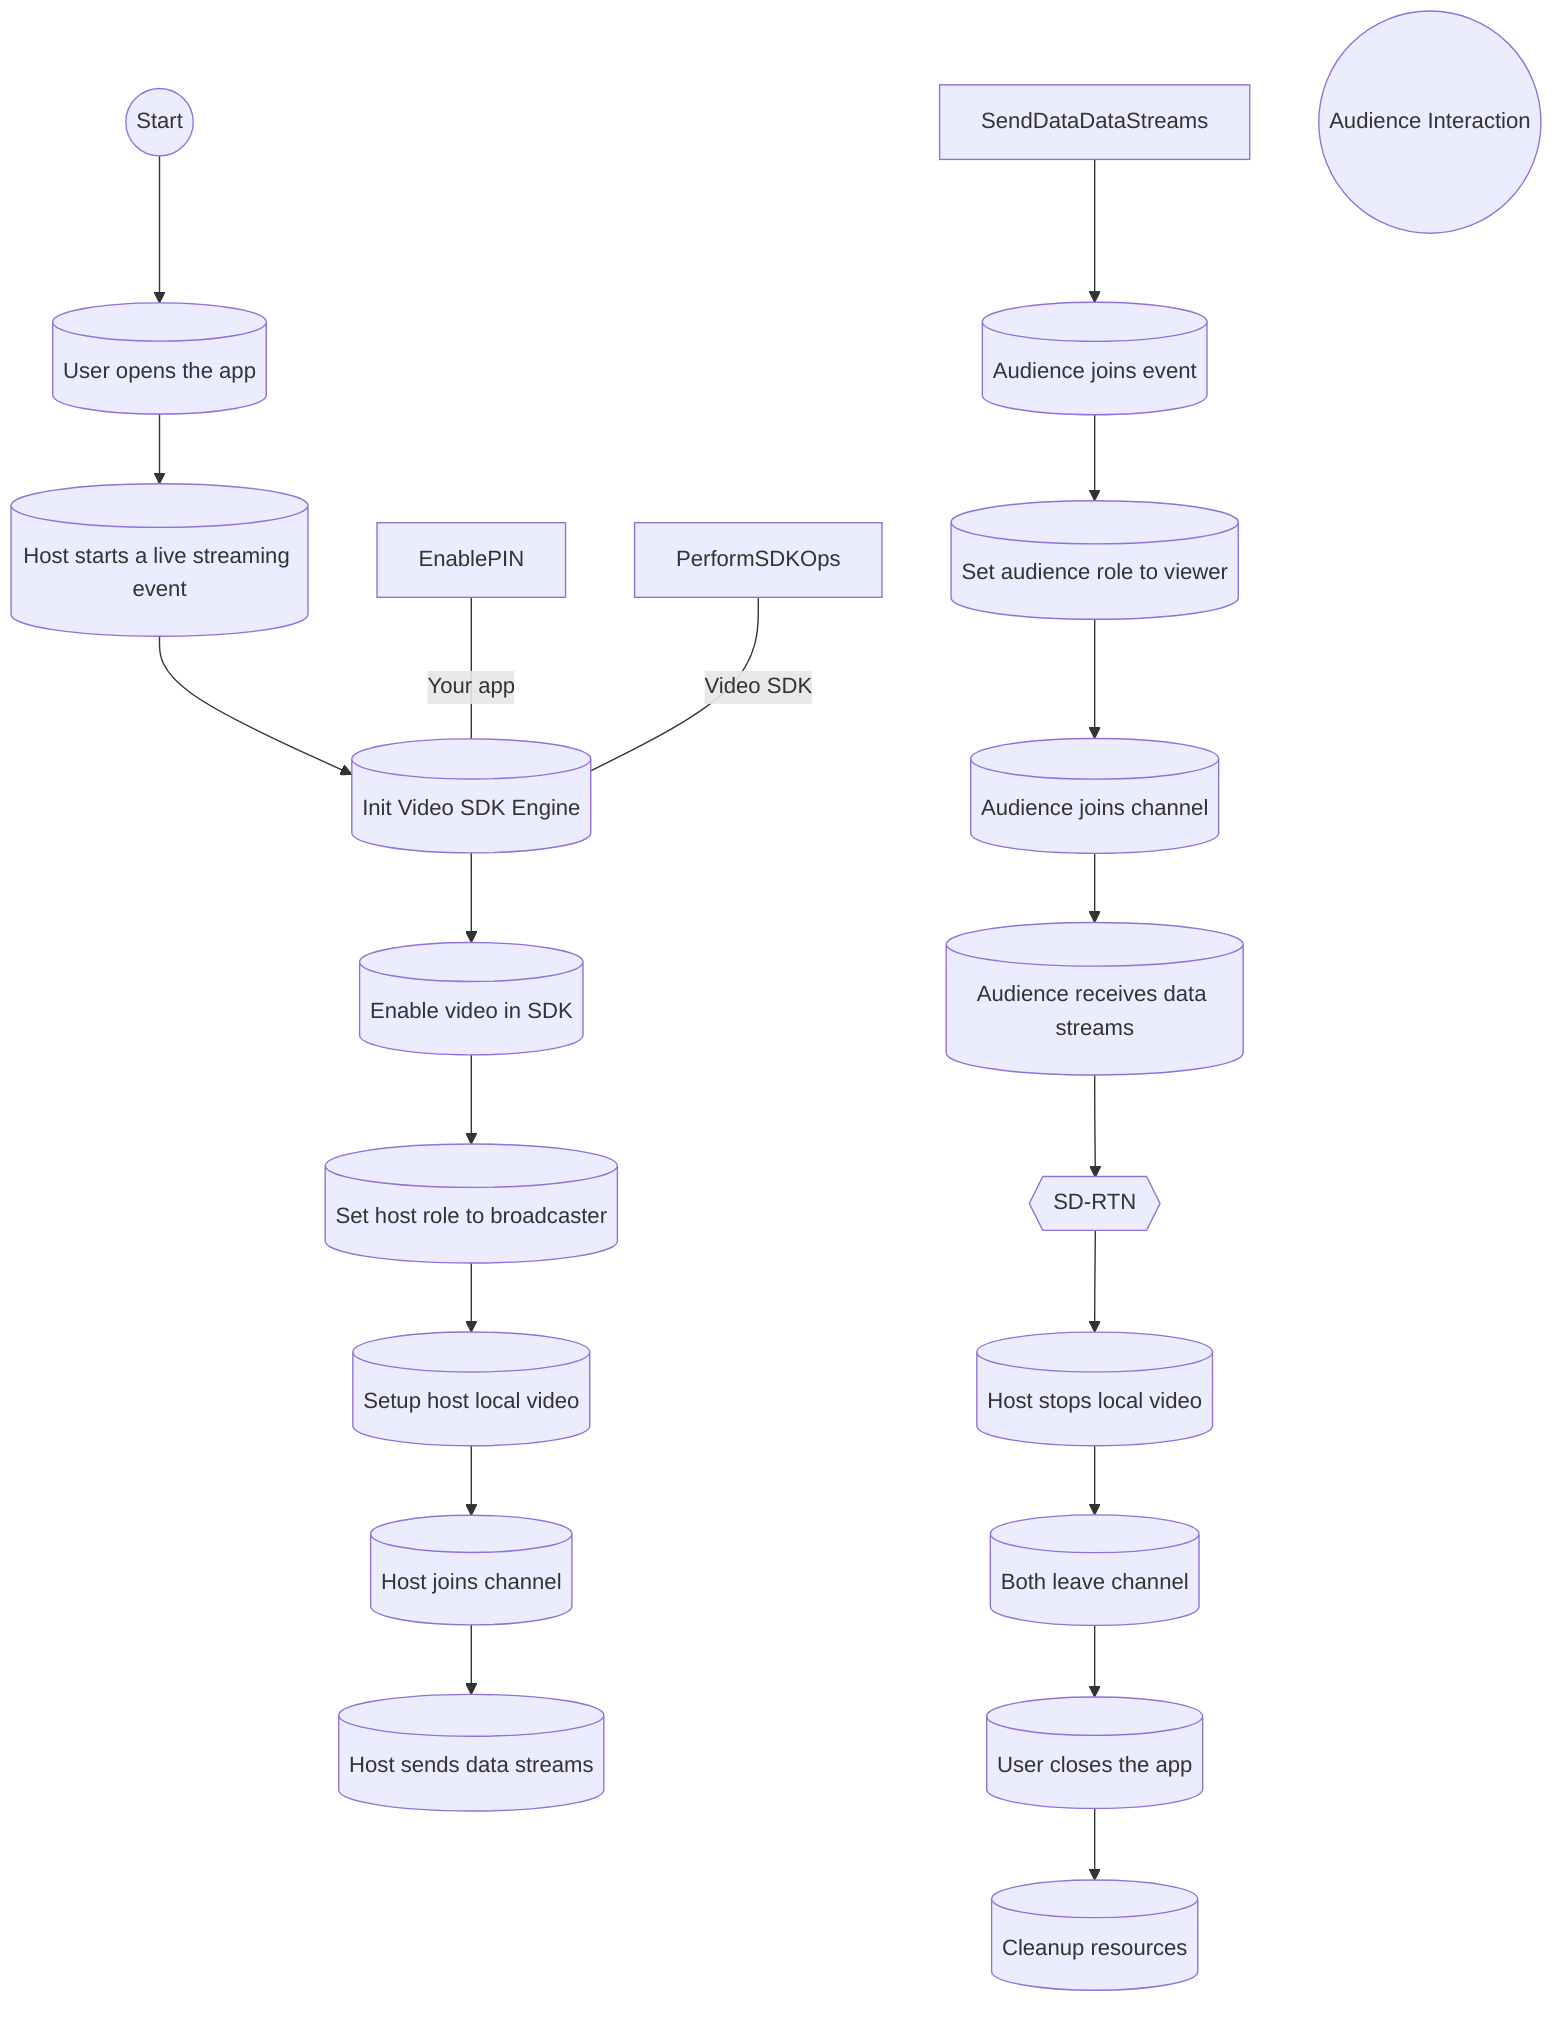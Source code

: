flowchart TD
    Start(("Start"))
    UserApp[("User opens the app")]
    HostStart[("Host starts a live streaming event")]
    SDKInit[("Init Video SDK Engine")]
    EnableVideo[("Enable video in SDK")]
    SetRoleHost[("Set host role to broadcaster")]
    SetupLocalVideo[("Setup host local video")]
    HostJoinChannel[("Host joins channel")]
    SendDataStreams[("Host sends data streams")]
    AudienceJoin[("Audience joins event")]
    SetRoleAudience[("Set audience role to viewer")]
    AudienceJoinChannel[("Audience joins channel")]
    ReceiveDataStreams[("Audience receives data streams")]
    StopLocalVideo[("Host stops local video")]
    LeaveChannel[("Both leave channel")]
    CloseApp[("User closes the app")]
    Cleanup[("Cleanup resources")]

    Start --> UserApp
    UserApp --> HostStart
    HostStart --> SDKInit
    SDKInit --> EnableVideo
    EnablePIN ---|Your app| SDKInit
    PerformSDKOps ---|Video SDK| SDKInit
    EnableVideo --> SetRoleHost
    SetRoleHost --> SetupLocalVideo
    SetupLocalVideo --> HostJoinChannel
    HostJoinChannel --> SendDataStreams
    SendDataDataStreams --> AudienceJoin
    AudienceJoin --> SetRoleAudience
    SetRoleAudience --> AudienceJoinChannel
    AudienceJoinChannel --> ReceiveDataStreams
    AudienceInteraction((Audience Interaction))
    ReceiveDataStreams --> SD-RTN{{"SD-RTN"}}
    SD-RTN --> StopLocalVideo
    StopLocalVideo --> LeaveChannel
    LeaveChannel --> CloseApp
    CloseApp --> Cleanup